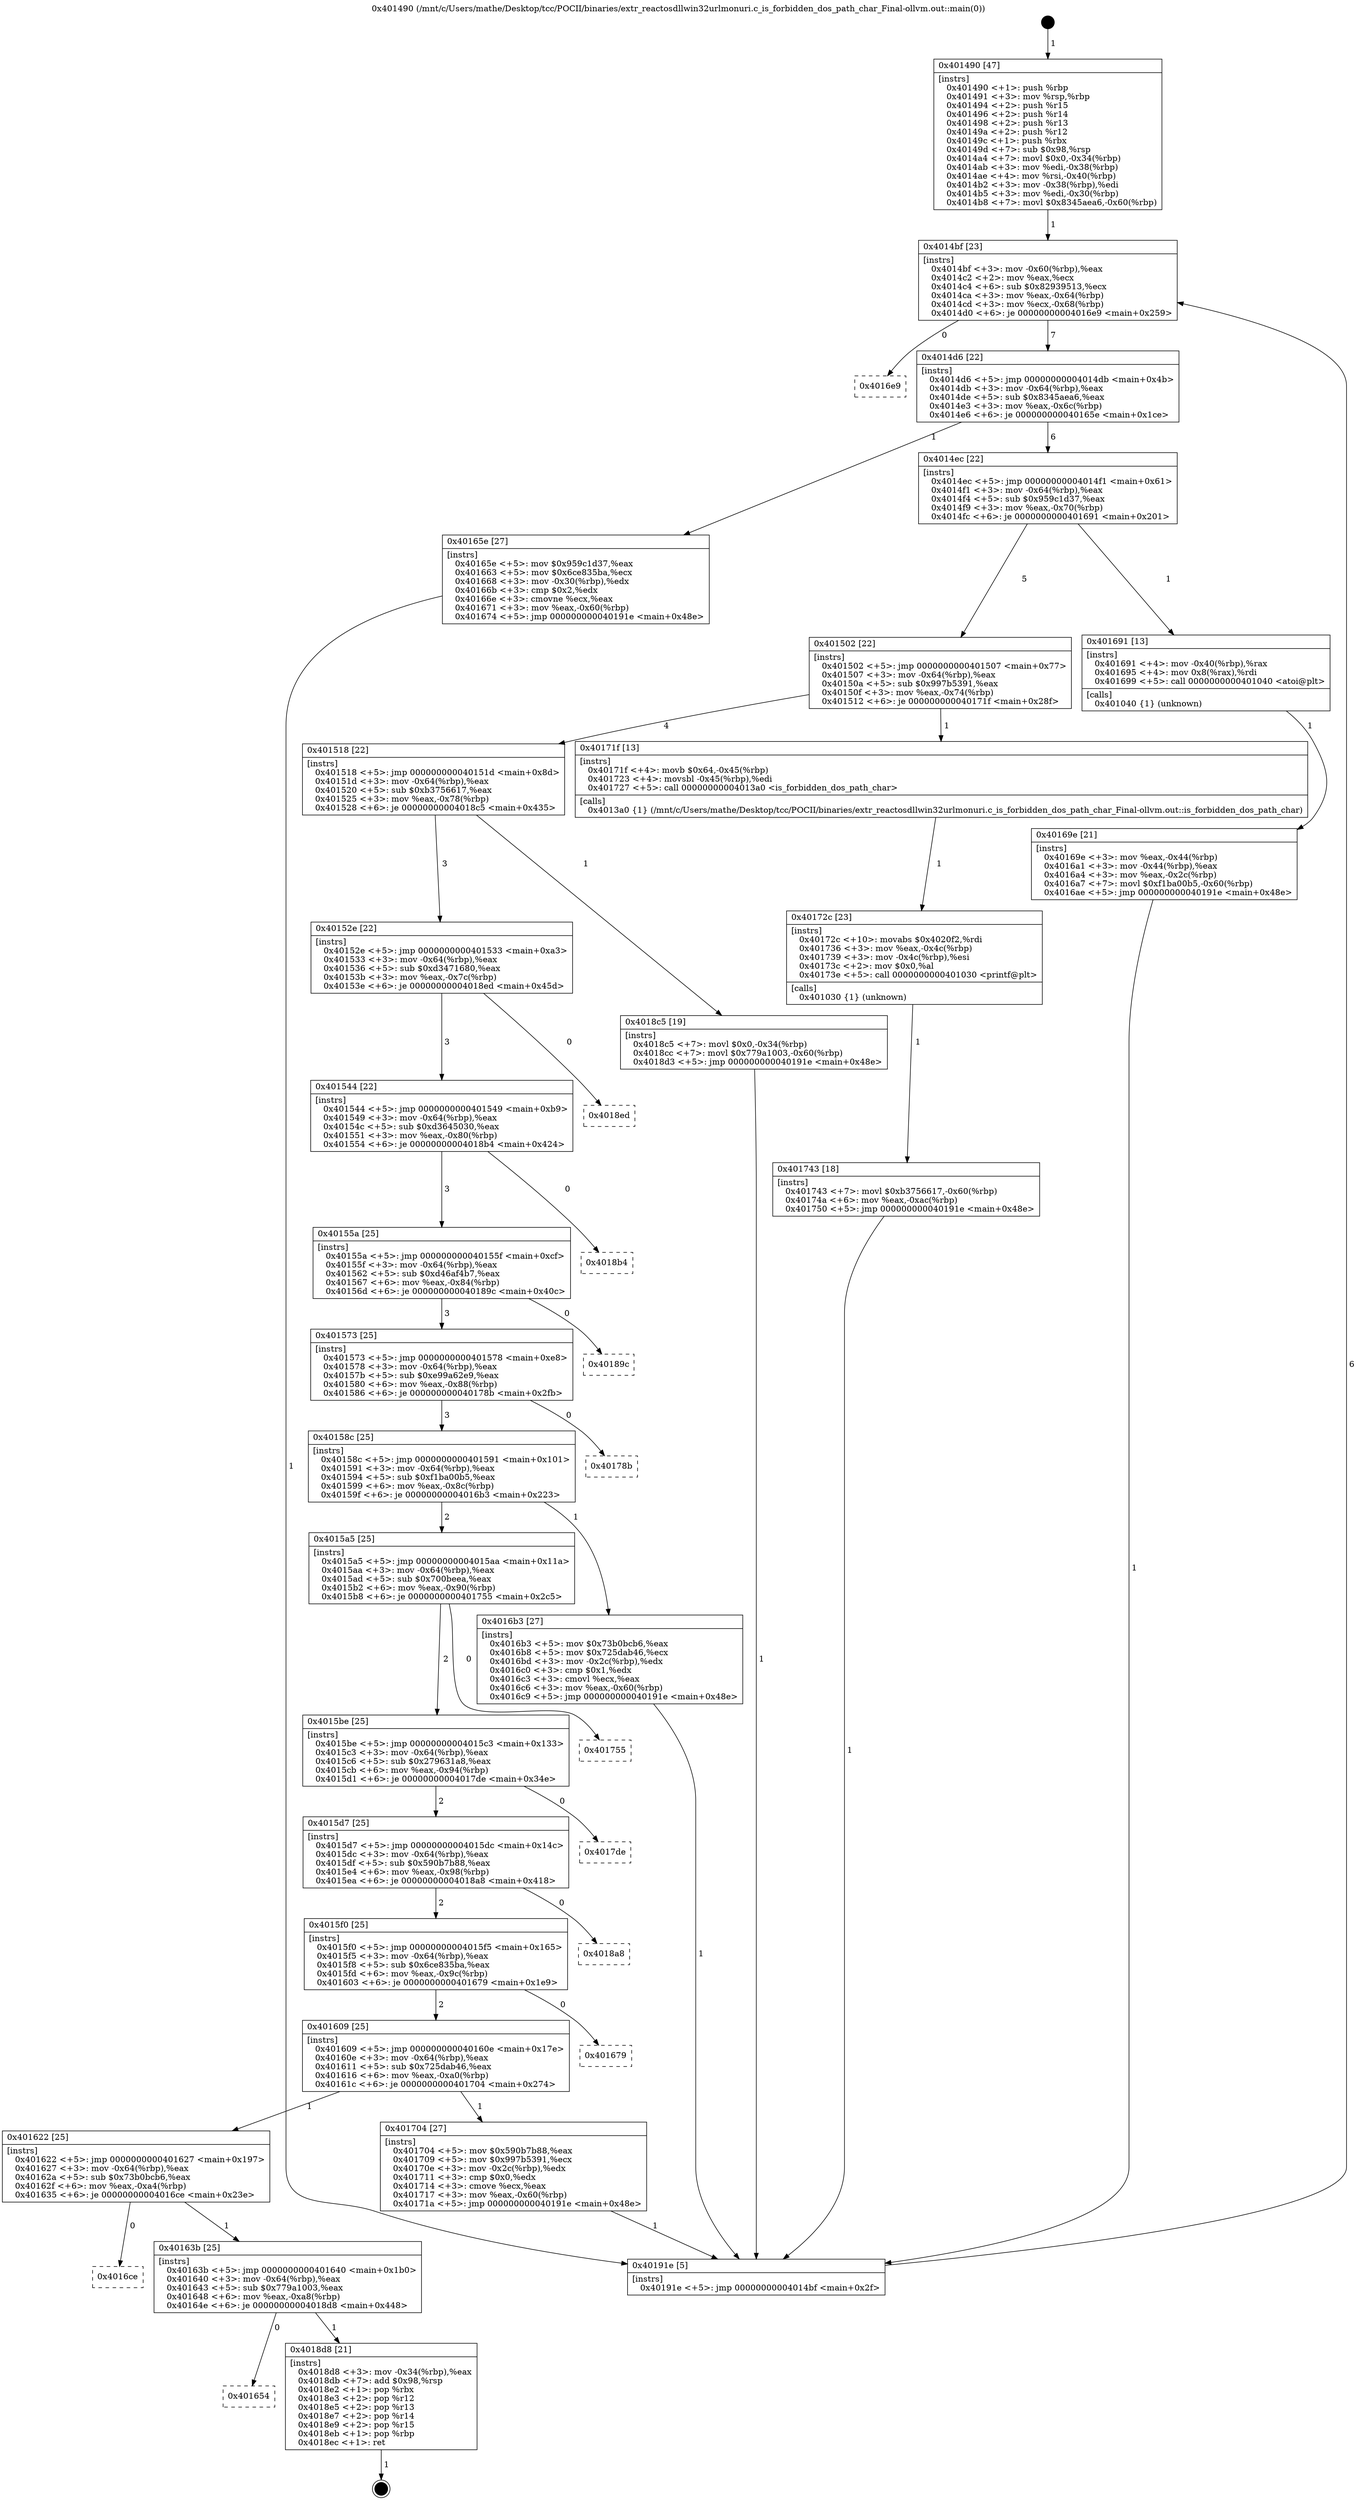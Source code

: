 digraph "0x401490" {
  label = "0x401490 (/mnt/c/Users/mathe/Desktop/tcc/POCII/binaries/extr_reactosdllwin32urlmonuri.c_is_forbidden_dos_path_char_Final-ollvm.out::main(0))"
  labelloc = "t"
  node[shape=record]

  Entry [label="",width=0.3,height=0.3,shape=circle,fillcolor=black,style=filled]
  "0x4014bf" [label="{
     0x4014bf [23]\l
     | [instrs]\l
     &nbsp;&nbsp;0x4014bf \<+3\>: mov -0x60(%rbp),%eax\l
     &nbsp;&nbsp;0x4014c2 \<+2\>: mov %eax,%ecx\l
     &nbsp;&nbsp;0x4014c4 \<+6\>: sub $0x82939513,%ecx\l
     &nbsp;&nbsp;0x4014ca \<+3\>: mov %eax,-0x64(%rbp)\l
     &nbsp;&nbsp;0x4014cd \<+3\>: mov %ecx,-0x68(%rbp)\l
     &nbsp;&nbsp;0x4014d0 \<+6\>: je 00000000004016e9 \<main+0x259\>\l
  }"]
  "0x4016e9" [label="{
     0x4016e9\l
  }", style=dashed]
  "0x4014d6" [label="{
     0x4014d6 [22]\l
     | [instrs]\l
     &nbsp;&nbsp;0x4014d6 \<+5\>: jmp 00000000004014db \<main+0x4b\>\l
     &nbsp;&nbsp;0x4014db \<+3\>: mov -0x64(%rbp),%eax\l
     &nbsp;&nbsp;0x4014de \<+5\>: sub $0x8345aea6,%eax\l
     &nbsp;&nbsp;0x4014e3 \<+3\>: mov %eax,-0x6c(%rbp)\l
     &nbsp;&nbsp;0x4014e6 \<+6\>: je 000000000040165e \<main+0x1ce\>\l
  }"]
  Exit [label="",width=0.3,height=0.3,shape=circle,fillcolor=black,style=filled,peripheries=2]
  "0x40165e" [label="{
     0x40165e [27]\l
     | [instrs]\l
     &nbsp;&nbsp;0x40165e \<+5\>: mov $0x959c1d37,%eax\l
     &nbsp;&nbsp;0x401663 \<+5\>: mov $0x6ce835ba,%ecx\l
     &nbsp;&nbsp;0x401668 \<+3\>: mov -0x30(%rbp),%edx\l
     &nbsp;&nbsp;0x40166b \<+3\>: cmp $0x2,%edx\l
     &nbsp;&nbsp;0x40166e \<+3\>: cmovne %ecx,%eax\l
     &nbsp;&nbsp;0x401671 \<+3\>: mov %eax,-0x60(%rbp)\l
     &nbsp;&nbsp;0x401674 \<+5\>: jmp 000000000040191e \<main+0x48e\>\l
  }"]
  "0x4014ec" [label="{
     0x4014ec [22]\l
     | [instrs]\l
     &nbsp;&nbsp;0x4014ec \<+5\>: jmp 00000000004014f1 \<main+0x61\>\l
     &nbsp;&nbsp;0x4014f1 \<+3\>: mov -0x64(%rbp),%eax\l
     &nbsp;&nbsp;0x4014f4 \<+5\>: sub $0x959c1d37,%eax\l
     &nbsp;&nbsp;0x4014f9 \<+3\>: mov %eax,-0x70(%rbp)\l
     &nbsp;&nbsp;0x4014fc \<+6\>: je 0000000000401691 \<main+0x201\>\l
  }"]
  "0x40191e" [label="{
     0x40191e [5]\l
     | [instrs]\l
     &nbsp;&nbsp;0x40191e \<+5\>: jmp 00000000004014bf \<main+0x2f\>\l
  }"]
  "0x401490" [label="{
     0x401490 [47]\l
     | [instrs]\l
     &nbsp;&nbsp;0x401490 \<+1\>: push %rbp\l
     &nbsp;&nbsp;0x401491 \<+3\>: mov %rsp,%rbp\l
     &nbsp;&nbsp;0x401494 \<+2\>: push %r15\l
     &nbsp;&nbsp;0x401496 \<+2\>: push %r14\l
     &nbsp;&nbsp;0x401498 \<+2\>: push %r13\l
     &nbsp;&nbsp;0x40149a \<+2\>: push %r12\l
     &nbsp;&nbsp;0x40149c \<+1\>: push %rbx\l
     &nbsp;&nbsp;0x40149d \<+7\>: sub $0x98,%rsp\l
     &nbsp;&nbsp;0x4014a4 \<+7\>: movl $0x0,-0x34(%rbp)\l
     &nbsp;&nbsp;0x4014ab \<+3\>: mov %edi,-0x38(%rbp)\l
     &nbsp;&nbsp;0x4014ae \<+4\>: mov %rsi,-0x40(%rbp)\l
     &nbsp;&nbsp;0x4014b2 \<+3\>: mov -0x38(%rbp),%edi\l
     &nbsp;&nbsp;0x4014b5 \<+3\>: mov %edi,-0x30(%rbp)\l
     &nbsp;&nbsp;0x4014b8 \<+7\>: movl $0x8345aea6,-0x60(%rbp)\l
  }"]
  "0x401654" [label="{
     0x401654\l
  }", style=dashed]
  "0x401691" [label="{
     0x401691 [13]\l
     | [instrs]\l
     &nbsp;&nbsp;0x401691 \<+4\>: mov -0x40(%rbp),%rax\l
     &nbsp;&nbsp;0x401695 \<+4\>: mov 0x8(%rax),%rdi\l
     &nbsp;&nbsp;0x401699 \<+5\>: call 0000000000401040 \<atoi@plt\>\l
     | [calls]\l
     &nbsp;&nbsp;0x401040 \{1\} (unknown)\l
  }"]
  "0x401502" [label="{
     0x401502 [22]\l
     | [instrs]\l
     &nbsp;&nbsp;0x401502 \<+5\>: jmp 0000000000401507 \<main+0x77\>\l
     &nbsp;&nbsp;0x401507 \<+3\>: mov -0x64(%rbp),%eax\l
     &nbsp;&nbsp;0x40150a \<+5\>: sub $0x997b5391,%eax\l
     &nbsp;&nbsp;0x40150f \<+3\>: mov %eax,-0x74(%rbp)\l
     &nbsp;&nbsp;0x401512 \<+6\>: je 000000000040171f \<main+0x28f\>\l
  }"]
  "0x40169e" [label="{
     0x40169e [21]\l
     | [instrs]\l
     &nbsp;&nbsp;0x40169e \<+3\>: mov %eax,-0x44(%rbp)\l
     &nbsp;&nbsp;0x4016a1 \<+3\>: mov -0x44(%rbp),%eax\l
     &nbsp;&nbsp;0x4016a4 \<+3\>: mov %eax,-0x2c(%rbp)\l
     &nbsp;&nbsp;0x4016a7 \<+7\>: movl $0xf1ba00b5,-0x60(%rbp)\l
     &nbsp;&nbsp;0x4016ae \<+5\>: jmp 000000000040191e \<main+0x48e\>\l
  }"]
  "0x4018d8" [label="{
     0x4018d8 [21]\l
     | [instrs]\l
     &nbsp;&nbsp;0x4018d8 \<+3\>: mov -0x34(%rbp),%eax\l
     &nbsp;&nbsp;0x4018db \<+7\>: add $0x98,%rsp\l
     &nbsp;&nbsp;0x4018e2 \<+1\>: pop %rbx\l
     &nbsp;&nbsp;0x4018e3 \<+2\>: pop %r12\l
     &nbsp;&nbsp;0x4018e5 \<+2\>: pop %r13\l
     &nbsp;&nbsp;0x4018e7 \<+2\>: pop %r14\l
     &nbsp;&nbsp;0x4018e9 \<+2\>: pop %r15\l
     &nbsp;&nbsp;0x4018eb \<+1\>: pop %rbp\l
     &nbsp;&nbsp;0x4018ec \<+1\>: ret\l
  }"]
  "0x40171f" [label="{
     0x40171f [13]\l
     | [instrs]\l
     &nbsp;&nbsp;0x40171f \<+4\>: movb $0x64,-0x45(%rbp)\l
     &nbsp;&nbsp;0x401723 \<+4\>: movsbl -0x45(%rbp),%edi\l
     &nbsp;&nbsp;0x401727 \<+5\>: call 00000000004013a0 \<is_forbidden_dos_path_char\>\l
     | [calls]\l
     &nbsp;&nbsp;0x4013a0 \{1\} (/mnt/c/Users/mathe/Desktop/tcc/POCII/binaries/extr_reactosdllwin32urlmonuri.c_is_forbidden_dos_path_char_Final-ollvm.out::is_forbidden_dos_path_char)\l
  }"]
  "0x401518" [label="{
     0x401518 [22]\l
     | [instrs]\l
     &nbsp;&nbsp;0x401518 \<+5\>: jmp 000000000040151d \<main+0x8d\>\l
     &nbsp;&nbsp;0x40151d \<+3\>: mov -0x64(%rbp),%eax\l
     &nbsp;&nbsp;0x401520 \<+5\>: sub $0xb3756617,%eax\l
     &nbsp;&nbsp;0x401525 \<+3\>: mov %eax,-0x78(%rbp)\l
     &nbsp;&nbsp;0x401528 \<+6\>: je 00000000004018c5 \<main+0x435\>\l
  }"]
  "0x40163b" [label="{
     0x40163b [25]\l
     | [instrs]\l
     &nbsp;&nbsp;0x40163b \<+5\>: jmp 0000000000401640 \<main+0x1b0\>\l
     &nbsp;&nbsp;0x401640 \<+3\>: mov -0x64(%rbp),%eax\l
     &nbsp;&nbsp;0x401643 \<+5\>: sub $0x779a1003,%eax\l
     &nbsp;&nbsp;0x401648 \<+6\>: mov %eax,-0xa8(%rbp)\l
     &nbsp;&nbsp;0x40164e \<+6\>: je 00000000004018d8 \<main+0x448\>\l
  }"]
  "0x4018c5" [label="{
     0x4018c5 [19]\l
     | [instrs]\l
     &nbsp;&nbsp;0x4018c5 \<+7\>: movl $0x0,-0x34(%rbp)\l
     &nbsp;&nbsp;0x4018cc \<+7\>: movl $0x779a1003,-0x60(%rbp)\l
     &nbsp;&nbsp;0x4018d3 \<+5\>: jmp 000000000040191e \<main+0x48e\>\l
  }"]
  "0x40152e" [label="{
     0x40152e [22]\l
     | [instrs]\l
     &nbsp;&nbsp;0x40152e \<+5\>: jmp 0000000000401533 \<main+0xa3\>\l
     &nbsp;&nbsp;0x401533 \<+3\>: mov -0x64(%rbp),%eax\l
     &nbsp;&nbsp;0x401536 \<+5\>: sub $0xd3471680,%eax\l
     &nbsp;&nbsp;0x40153b \<+3\>: mov %eax,-0x7c(%rbp)\l
     &nbsp;&nbsp;0x40153e \<+6\>: je 00000000004018ed \<main+0x45d\>\l
  }"]
  "0x4016ce" [label="{
     0x4016ce\l
  }", style=dashed]
  "0x4018ed" [label="{
     0x4018ed\l
  }", style=dashed]
  "0x401544" [label="{
     0x401544 [22]\l
     | [instrs]\l
     &nbsp;&nbsp;0x401544 \<+5\>: jmp 0000000000401549 \<main+0xb9\>\l
     &nbsp;&nbsp;0x401549 \<+3\>: mov -0x64(%rbp),%eax\l
     &nbsp;&nbsp;0x40154c \<+5\>: sub $0xd3645030,%eax\l
     &nbsp;&nbsp;0x401551 \<+3\>: mov %eax,-0x80(%rbp)\l
     &nbsp;&nbsp;0x401554 \<+6\>: je 00000000004018b4 \<main+0x424\>\l
  }"]
  "0x401743" [label="{
     0x401743 [18]\l
     | [instrs]\l
     &nbsp;&nbsp;0x401743 \<+7\>: movl $0xb3756617,-0x60(%rbp)\l
     &nbsp;&nbsp;0x40174a \<+6\>: mov %eax,-0xac(%rbp)\l
     &nbsp;&nbsp;0x401750 \<+5\>: jmp 000000000040191e \<main+0x48e\>\l
  }"]
  "0x4018b4" [label="{
     0x4018b4\l
  }", style=dashed]
  "0x40155a" [label="{
     0x40155a [25]\l
     | [instrs]\l
     &nbsp;&nbsp;0x40155a \<+5\>: jmp 000000000040155f \<main+0xcf\>\l
     &nbsp;&nbsp;0x40155f \<+3\>: mov -0x64(%rbp),%eax\l
     &nbsp;&nbsp;0x401562 \<+5\>: sub $0xd46af4b7,%eax\l
     &nbsp;&nbsp;0x401567 \<+6\>: mov %eax,-0x84(%rbp)\l
     &nbsp;&nbsp;0x40156d \<+6\>: je 000000000040189c \<main+0x40c\>\l
  }"]
  "0x40172c" [label="{
     0x40172c [23]\l
     | [instrs]\l
     &nbsp;&nbsp;0x40172c \<+10\>: movabs $0x4020f2,%rdi\l
     &nbsp;&nbsp;0x401736 \<+3\>: mov %eax,-0x4c(%rbp)\l
     &nbsp;&nbsp;0x401739 \<+3\>: mov -0x4c(%rbp),%esi\l
     &nbsp;&nbsp;0x40173c \<+2\>: mov $0x0,%al\l
     &nbsp;&nbsp;0x40173e \<+5\>: call 0000000000401030 \<printf@plt\>\l
     | [calls]\l
     &nbsp;&nbsp;0x401030 \{1\} (unknown)\l
  }"]
  "0x40189c" [label="{
     0x40189c\l
  }", style=dashed]
  "0x401573" [label="{
     0x401573 [25]\l
     | [instrs]\l
     &nbsp;&nbsp;0x401573 \<+5\>: jmp 0000000000401578 \<main+0xe8\>\l
     &nbsp;&nbsp;0x401578 \<+3\>: mov -0x64(%rbp),%eax\l
     &nbsp;&nbsp;0x40157b \<+5\>: sub $0xe99a62e9,%eax\l
     &nbsp;&nbsp;0x401580 \<+6\>: mov %eax,-0x88(%rbp)\l
     &nbsp;&nbsp;0x401586 \<+6\>: je 000000000040178b \<main+0x2fb\>\l
  }"]
  "0x401622" [label="{
     0x401622 [25]\l
     | [instrs]\l
     &nbsp;&nbsp;0x401622 \<+5\>: jmp 0000000000401627 \<main+0x197\>\l
     &nbsp;&nbsp;0x401627 \<+3\>: mov -0x64(%rbp),%eax\l
     &nbsp;&nbsp;0x40162a \<+5\>: sub $0x73b0bcb6,%eax\l
     &nbsp;&nbsp;0x40162f \<+6\>: mov %eax,-0xa4(%rbp)\l
     &nbsp;&nbsp;0x401635 \<+6\>: je 00000000004016ce \<main+0x23e\>\l
  }"]
  "0x40178b" [label="{
     0x40178b\l
  }", style=dashed]
  "0x40158c" [label="{
     0x40158c [25]\l
     | [instrs]\l
     &nbsp;&nbsp;0x40158c \<+5\>: jmp 0000000000401591 \<main+0x101\>\l
     &nbsp;&nbsp;0x401591 \<+3\>: mov -0x64(%rbp),%eax\l
     &nbsp;&nbsp;0x401594 \<+5\>: sub $0xf1ba00b5,%eax\l
     &nbsp;&nbsp;0x401599 \<+6\>: mov %eax,-0x8c(%rbp)\l
     &nbsp;&nbsp;0x40159f \<+6\>: je 00000000004016b3 \<main+0x223\>\l
  }"]
  "0x401704" [label="{
     0x401704 [27]\l
     | [instrs]\l
     &nbsp;&nbsp;0x401704 \<+5\>: mov $0x590b7b88,%eax\l
     &nbsp;&nbsp;0x401709 \<+5\>: mov $0x997b5391,%ecx\l
     &nbsp;&nbsp;0x40170e \<+3\>: mov -0x2c(%rbp),%edx\l
     &nbsp;&nbsp;0x401711 \<+3\>: cmp $0x0,%edx\l
     &nbsp;&nbsp;0x401714 \<+3\>: cmove %ecx,%eax\l
     &nbsp;&nbsp;0x401717 \<+3\>: mov %eax,-0x60(%rbp)\l
     &nbsp;&nbsp;0x40171a \<+5\>: jmp 000000000040191e \<main+0x48e\>\l
  }"]
  "0x4016b3" [label="{
     0x4016b3 [27]\l
     | [instrs]\l
     &nbsp;&nbsp;0x4016b3 \<+5\>: mov $0x73b0bcb6,%eax\l
     &nbsp;&nbsp;0x4016b8 \<+5\>: mov $0x725dab46,%ecx\l
     &nbsp;&nbsp;0x4016bd \<+3\>: mov -0x2c(%rbp),%edx\l
     &nbsp;&nbsp;0x4016c0 \<+3\>: cmp $0x1,%edx\l
     &nbsp;&nbsp;0x4016c3 \<+3\>: cmovl %ecx,%eax\l
     &nbsp;&nbsp;0x4016c6 \<+3\>: mov %eax,-0x60(%rbp)\l
     &nbsp;&nbsp;0x4016c9 \<+5\>: jmp 000000000040191e \<main+0x48e\>\l
  }"]
  "0x4015a5" [label="{
     0x4015a5 [25]\l
     | [instrs]\l
     &nbsp;&nbsp;0x4015a5 \<+5\>: jmp 00000000004015aa \<main+0x11a\>\l
     &nbsp;&nbsp;0x4015aa \<+3\>: mov -0x64(%rbp),%eax\l
     &nbsp;&nbsp;0x4015ad \<+5\>: sub $0x700beea,%eax\l
     &nbsp;&nbsp;0x4015b2 \<+6\>: mov %eax,-0x90(%rbp)\l
     &nbsp;&nbsp;0x4015b8 \<+6\>: je 0000000000401755 \<main+0x2c5\>\l
  }"]
  "0x401609" [label="{
     0x401609 [25]\l
     | [instrs]\l
     &nbsp;&nbsp;0x401609 \<+5\>: jmp 000000000040160e \<main+0x17e\>\l
     &nbsp;&nbsp;0x40160e \<+3\>: mov -0x64(%rbp),%eax\l
     &nbsp;&nbsp;0x401611 \<+5\>: sub $0x725dab46,%eax\l
     &nbsp;&nbsp;0x401616 \<+6\>: mov %eax,-0xa0(%rbp)\l
     &nbsp;&nbsp;0x40161c \<+6\>: je 0000000000401704 \<main+0x274\>\l
  }"]
  "0x401755" [label="{
     0x401755\l
  }", style=dashed]
  "0x4015be" [label="{
     0x4015be [25]\l
     | [instrs]\l
     &nbsp;&nbsp;0x4015be \<+5\>: jmp 00000000004015c3 \<main+0x133\>\l
     &nbsp;&nbsp;0x4015c3 \<+3\>: mov -0x64(%rbp),%eax\l
     &nbsp;&nbsp;0x4015c6 \<+5\>: sub $0x279631a8,%eax\l
     &nbsp;&nbsp;0x4015cb \<+6\>: mov %eax,-0x94(%rbp)\l
     &nbsp;&nbsp;0x4015d1 \<+6\>: je 00000000004017de \<main+0x34e\>\l
  }"]
  "0x401679" [label="{
     0x401679\l
  }", style=dashed]
  "0x4017de" [label="{
     0x4017de\l
  }", style=dashed]
  "0x4015d7" [label="{
     0x4015d7 [25]\l
     | [instrs]\l
     &nbsp;&nbsp;0x4015d7 \<+5\>: jmp 00000000004015dc \<main+0x14c\>\l
     &nbsp;&nbsp;0x4015dc \<+3\>: mov -0x64(%rbp),%eax\l
     &nbsp;&nbsp;0x4015df \<+5\>: sub $0x590b7b88,%eax\l
     &nbsp;&nbsp;0x4015e4 \<+6\>: mov %eax,-0x98(%rbp)\l
     &nbsp;&nbsp;0x4015ea \<+6\>: je 00000000004018a8 \<main+0x418\>\l
  }"]
  "0x4015f0" [label="{
     0x4015f0 [25]\l
     | [instrs]\l
     &nbsp;&nbsp;0x4015f0 \<+5\>: jmp 00000000004015f5 \<main+0x165\>\l
     &nbsp;&nbsp;0x4015f5 \<+3\>: mov -0x64(%rbp),%eax\l
     &nbsp;&nbsp;0x4015f8 \<+5\>: sub $0x6ce835ba,%eax\l
     &nbsp;&nbsp;0x4015fd \<+6\>: mov %eax,-0x9c(%rbp)\l
     &nbsp;&nbsp;0x401603 \<+6\>: je 0000000000401679 \<main+0x1e9\>\l
  }"]
  "0x4018a8" [label="{
     0x4018a8\l
  }", style=dashed]
  Entry -> "0x401490" [label=" 1"]
  "0x4014bf" -> "0x4016e9" [label=" 0"]
  "0x4014bf" -> "0x4014d6" [label=" 7"]
  "0x4018d8" -> Exit [label=" 1"]
  "0x4014d6" -> "0x40165e" [label=" 1"]
  "0x4014d6" -> "0x4014ec" [label=" 6"]
  "0x40165e" -> "0x40191e" [label=" 1"]
  "0x401490" -> "0x4014bf" [label=" 1"]
  "0x40191e" -> "0x4014bf" [label=" 6"]
  "0x40163b" -> "0x401654" [label=" 0"]
  "0x4014ec" -> "0x401691" [label=" 1"]
  "0x4014ec" -> "0x401502" [label=" 5"]
  "0x401691" -> "0x40169e" [label=" 1"]
  "0x40169e" -> "0x40191e" [label=" 1"]
  "0x40163b" -> "0x4018d8" [label=" 1"]
  "0x401502" -> "0x40171f" [label=" 1"]
  "0x401502" -> "0x401518" [label=" 4"]
  "0x401622" -> "0x40163b" [label=" 1"]
  "0x401518" -> "0x4018c5" [label=" 1"]
  "0x401518" -> "0x40152e" [label=" 3"]
  "0x401622" -> "0x4016ce" [label=" 0"]
  "0x40152e" -> "0x4018ed" [label=" 0"]
  "0x40152e" -> "0x401544" [label=" 3"]
  "0x4018c5" -> "0x40191e" [label=" 1"]
  "0x401544" -> "0x4018b4" [label=" 0"]
  "0x401544" -> "0x40155a" [label=" 3"]
  "0x401743" -> "0x40191e" [label=" 1"]
  "0x40155a" -> "0x40189c" [label=" 0"]
  "0x40155a" -> "0x401573" [label=" 3"]
  "0x40172c" -> "0x401743" [label=" 1"]
  "0x401573" -> "0x40178b" [label=" 0"]
  "0x401573" -> "0x40158c" [label=" 3"]
  "0x40171f" -> "0x40172c" [label=" 1"]
  "0x40158c" -> "0x4016b3" [label=" 1"]
  "0x40158c" -> "0x4015a5" [label=" 2"]
  "0x4016b3" -> "0x40191e" [label=" 1"]
  "0x401704" -> "0x40191e" [label=" 1"]
  "0x4015a5" -> "0x401755" [label=" 0"]
  "0x4015a5" -> "0x4015be" [label=" 2"]
  "0x401609" -> "0x401704" [label=" 1"]
  "0x4015be" -> "0x4017de" [label=" 0"]
  "0x4015be" -> "0x4015d7" [label=" 2"]
  "0x401609" -> "0x401622" [label=" 1"]
  "0x4015d7" -> "0x4018a8" [label=" 0"]
  "0x4015d7" -> "0x4015f0" [label=" 2"]
  "0x4015f0" -> "0x401609" [label=" 2"]
  "0x4015f0" -> "0x401679" [label=" 0"]
}
